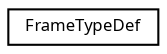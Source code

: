 digraph "Graphical Class Hierarchy"
{
  edge [fontname="Sans",fontsize="8",labelfontname="Sans",labelfontsize="8"];
  node [fontname="Sans",fontsize="8",shape=record];
  rankdir="LR";
  Node1 [label="FrameTypeDef",height=0.2,width=0.4,color="black", fillcolor="white", style="filled",URL="$struct_frame_type_def.html"];
}
